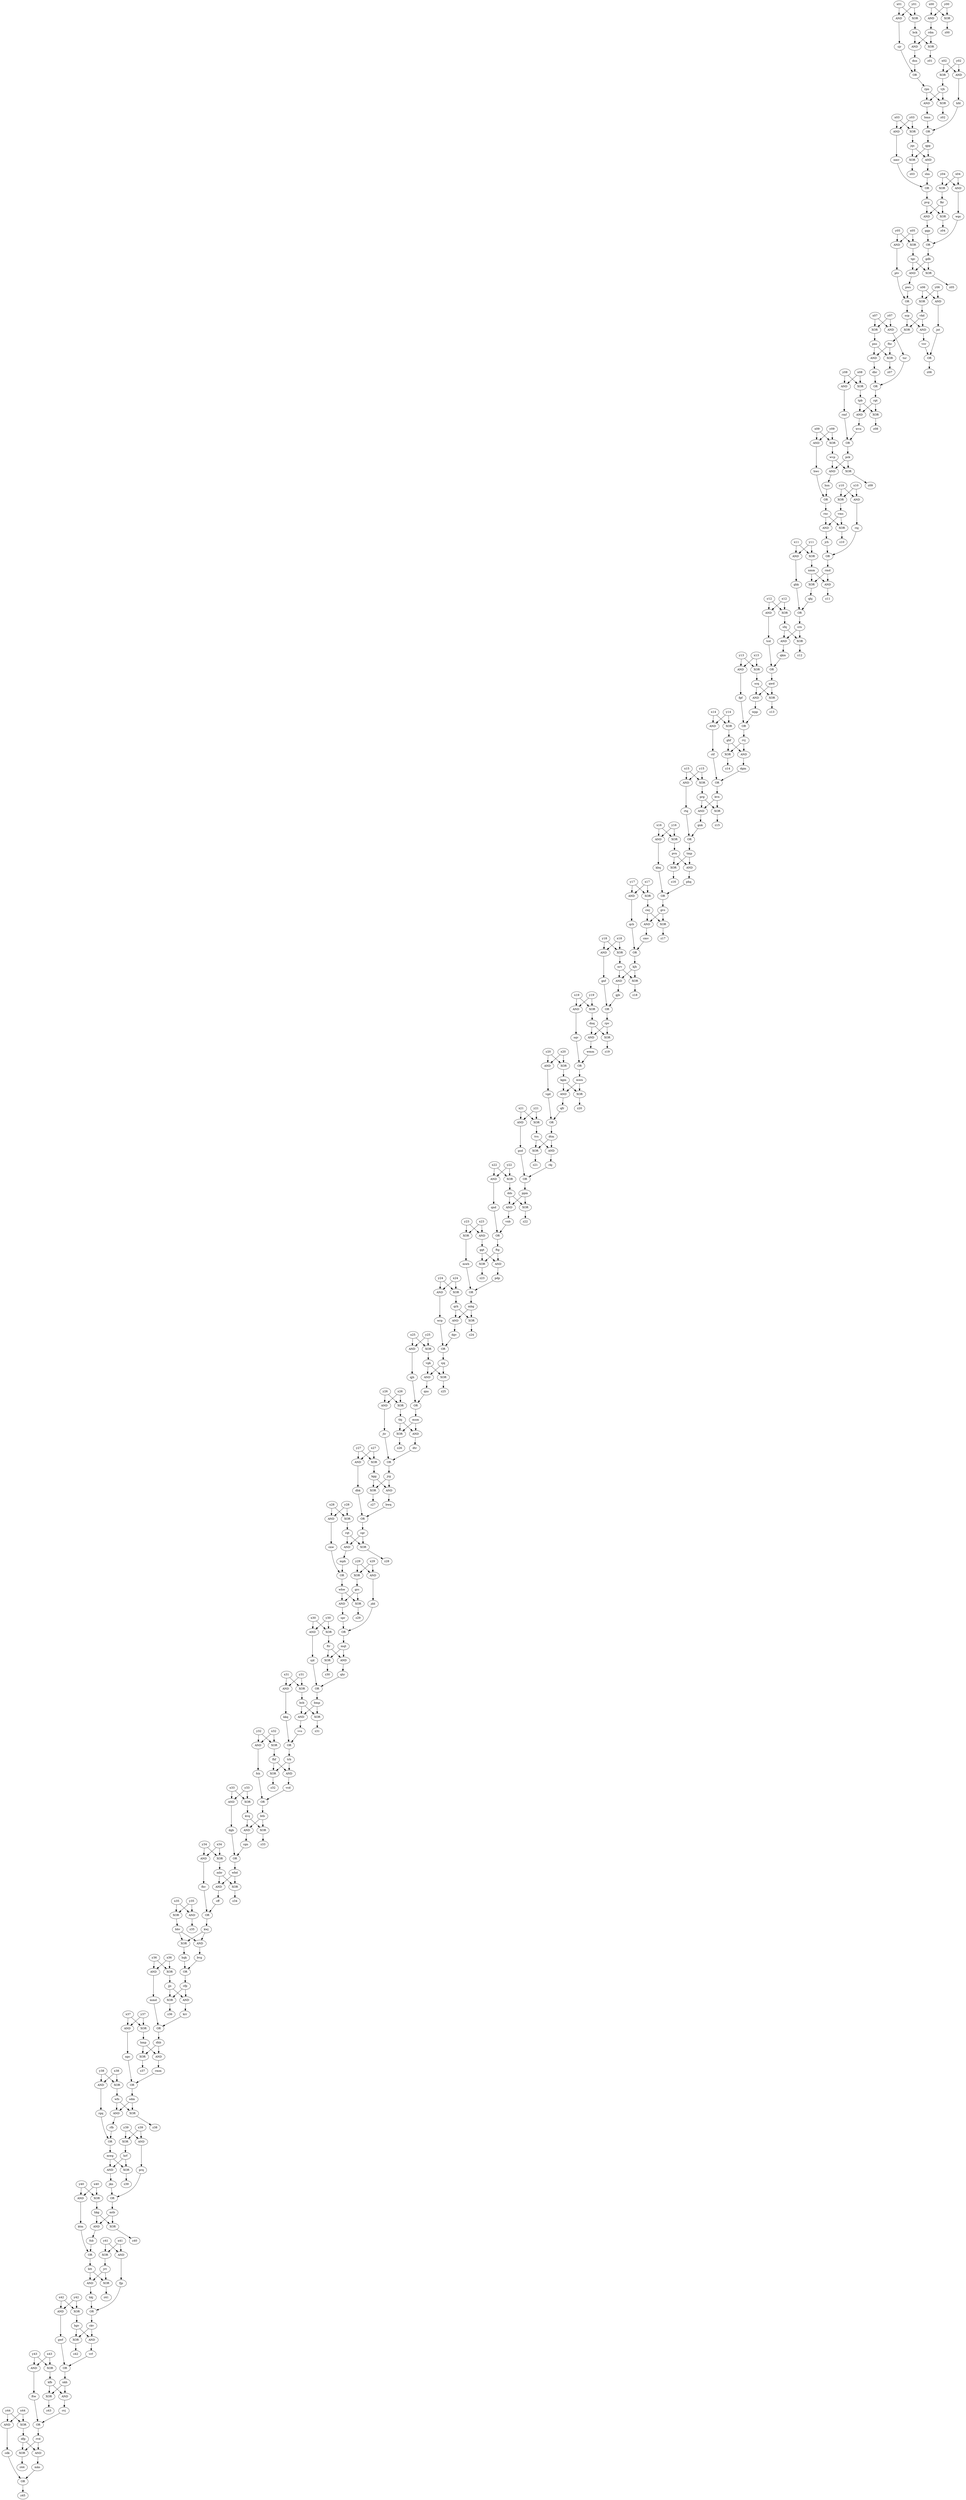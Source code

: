 digraph{
XOR0 [label = "XOR"]
y44 -> XOR0
x44 -> XOR0
XOR0 -> dfp
OR0 [label = "OR"]
shn -> OR0
nmv -> OR0
OR0 -> pvg
AND0 [label = "AND"]
hgv -> AND0
ckv -> AND0
AND0 -> vrf
AND1 [label = "AND"]
rpn -> AND1
vjh -> AND1
AND1 -> bmn
AND2 [label = "AND"]
fkr -> AND2
pvg -> AND2
AND2 -> ggp
AND3 [label = "AND"]
fhf -> AND3
trb -> AND3
AND3 -> vcd
OR1 [label = "OR"]
kkq -> OR1
vvs -> OR1
OR1 -> trb
OR2 [label = "OR"]
dgm -> OR2
ctf -> OR2
OR2 -> kvn
OR3 [label = "OR"]
phq -> OR3
kbq -> OR3
OR3 -> gvs
OR4 [label = "OR"]
sqv -> OR4
wmm -> OR4
OR4 -> mwn
AND4 [label = "AND"]
y08 -> AND4
x08 -> AND4
AND4 -> rmf
OR5 [label = "OR"]
ktm -> OR5
fsb -> OR5
OR5 -> htt
AND5 [label = "AND"]
x14 -> AND5
y14 -> AND5
AND5 -> ctf
XOR1 [label = "XOR"]
y20 -> XOR1
x20 -> XOR1
XOR1 -> kgm
OR6 [label = "OR"]
vcd -> OR6
fsh -> OR6
OR6 -> btb
XOR2 [label = "XOR"]
x22 -> XOR2
y22 -> XOR2
XOR2 -> dds
XOR3 [label = "XOR"]
y17 -> XOR3
x17 -> XOR3
XOR3 -> cwj
XOR4 [label = "XOR"]
y34 -> XOR4
x34 -> XOR4
XOR4 -> mbr
AND6 [label = "AND"]
y20 -> AND6
x20 -> AND6
AND6 -> vgd
OR7 [label = "OR"]
mks -> OR7
cdk -> OR7
OR7 -> z45
AND7 [label = "AND"]
x33 -> AND7
y33 -> AND7
AND7 -> dgb
XOR5 [label = "XOR"]
ckv -> XOR5
hgv -> XOR5
XOR5 -> z42
XOR6 [label = "XOR"]
bmp -> XOR6
bcb -> XOR6
XOR6 -> z31
XOR7 [label = "XOR"]
mwg -> XOR7
hrf -> XOR7
XOR7 -> z39
XOR8 [label = "XOR"]
y33 -> XOR8
x33 -> XOR8
XOR8 -> kvq
OR8 [label = "OR"]
cvj -> OR8
ftw -> OR8
OR8 -> rvd
AND8 [label = "AND"]
hrf -> AND8
mwg -> AND8
AND8 -> jkn
XOR9 [label = "XOR"]
y32 -> XOR9
x32 -> XOR9
XOR9 -> fhf
OR9 [label = "OR"]
rkj -> OR9
gsd -> OR9
OR9 -> ppm
XOR10 [label = "XOR"]
y40 -> XOR10
x40 -> XOR10
XOR10 -> hkg
XOR11 [label = "XOR"]
vjh -> XOR11
rpn -> XOR11
XOR11 -> z02
AND9 [label = "AND"]
kgg -> AND9
jrg -> AND9
AND9 -> bwq
AND10 [label = "AND"]
y22 -> AND10
x22 -> AND10
AND10 -> qnd
XOR12 [label = "XOR"]
dnq -> XOR12
rpv -> XOR12
XOR12 -> z19
OR10 [label = "OR"]
ghk -> OR10
qhj -> OR10
OR10 -> crn
XOR13 [label = "XOR"]
cwj -> XOR13
gvs -> XOR13
XOR13 -> z17
XOR14 [label = "XOR"]
x35 -> XOR14
y35 -> XOR14
XOR14 -> bhv
XOR15 [label = "XOR"]
y39 -> XOR15
x39 -> XOR15
XOR15 -> hrf
XOR16 [label = "XOR"]
mbr -> XOR16
wbd -> XOR16
XOR16 -> z34
AND11 [label = "AND"]
kfb -> AND11
nkh -> AND11
AND11 -> cvj
AND12 [label = "AND"]
pvn -> AND12
tmp -> AND12
AND12 -> phq
XOR17 [label = "XOR"]
kvn -> XOR17
prg -> XOR17
XOR17 -> z15
OR11 [label = "OR"]
dtr -> OR11
jtr -> OR11
OR11 -> jrg
OR12 [label = "OR"]
vsv -> OR12
jnt -> OR12
OR12 -> z06
OR13 [label = "OR"]
hkj -> OR13
fjp -> OR13
OR13 -> ckv
AND13 [label = "AND"]
y23 -> AND13
x23 -> AND13
AND13 -> ggt
AND14 [label = "AND"]
dfp -> AND14
rvd -> AND14
AND14 -> mks
XOR18 [label = "XOR"]
ftr -> XOR18
mqt -> XOR18
XOR18 -> z30
AND15 [label = "AND"]
y05 -> AND15
x05 -> AND15
AND15 -> ptv
XOR19 [label = "XOR"]
y26 -> XOR19
x26 -> XOR19
XOR19 -> tbj
AND16 [label = "AND"]
y34 -> AND16
x34 -> AND16
AND16 -> fhv
XOR20 [label = "XOR"]
x28 -> XOR20
y28 -> XOR20
XOR20 -> rqt
XOR21 [label = "XOR"]
ppm -> XOR21
dds -> XOR21
XOR21 -> z22
AND17 [label = "AND"]
whw -> AND17
grc -> AND17
AND17 -> spr
XOR22 [label = "XOR"]
jjs -> XOR22
cfp -> XOR22
XOR22 -> z36
XOR23 [label = "XOR"]
x19 -> XOR23
y19 -> XOR23
XOR23 -> dnq
OR14 [label = "OR"]
qjh -> OR14
qns -> OR14
OR14 -> msm
XOR24 [label = "XOR"]
tmp -> XOR24
pvn -> XOR24
XOR24 -> z16
XOR25 [label = "XOR"]
x08 -> XOR25
y08 -> XOR25
XOR25 -> tpb
XOR26 [label = "XOR"]
fkr -> XOR26
pvg -> XOR26
XOR26 -> z04
AND18 [label = "AND"]
tpb -> AND18
rgt -> AND18
AND18 -> wvn
XOR27 [label = "XOR"]
x21 -> XOR27
y21 -> XOR27
XOR27 -> tvs
XOR28 [label = "XOR"]
x03 -> XOR28
y03 -> XOR28
XOR28 -> jqs
XOR29 [label = "XOR"]
x02 -> XOR29
y02 -> XOR29
XOR29 -> vjh
XOR30 [label = "XOR"]
x25 -> XOR30
y25 -> XOR30
XOR30 -> vgk
OR15 [label = "OR"]
hqk -> OR15
bvg -> OR15
OR15 -> cfp
AND19 [label = "AND"]
x42 -> AND19
y42 -> AND19
AND19 -> gwf
XOR31 [label = "XOR"]
x30 -> XOR31
y30 -> XOR31
XOR31 -> ftr
XOR32 [label = "XOR"]
jrg -> XOR32
kgg -> XOR32
XOR32 -> z27
AND20 [label = "AND"]
x17 -> AND20
y17 -> AND20
AND20 -> qch
AND21 [label = "AND"]
tvs -> AND21
dtm -> AND21
AND21 -> rkj
XOR33 [label = "XOR"]
rqt -> XOR33
cgr -> XOR33
XOR33 -> z28
XOR34 [label = "XOR"]
y41 -> XOR34
x41 -> XOR34
XOR34 -> jvt
XOR35 [label = "XOR"]
y12 -> XOR35
x12 -> XOR35
XOR35 -> sfq
OR16 [label = "OR"]
gnf -> OR16
gjb -> OR16
OR16 -> rpv
XOR36 [label = "XOR"]
y29 -> XOR36
x29 -> XOR36
XOR36 -> grc
XOR37 [label = "XOR"]
bck -> XOR37
rdm -> XOR37
XOR37 -> z01
AND22 [label = "AND"]
y26 -> AND22
x26 -> AND22
AND22 -> jtr
XOR38 [label = "XOR"]
x15 -> XOR38
y15 -> XOR38
XOR38 -> prg
OR17 [label = "OR"]
hwc -> OR17
hsn -> OR17
OR17 -> rnc
XOR39 [label = "XOR"]
y36 -> XOR39
x36 -> XOR39
XOR39 -> jjs
OR18 [label = "OR"]
rgq -> OR18
rfb -> OR18
OR18 -> mwg
XOR40 [label = "XOR"]
y27 -> XOR40
x27 -> XOR40
XOR40 -> kgg
XOR41 [label = "XOR"]
sdm -> XOR41
wfs -> XOR41
XOR41 -> z38
OR19 [label = "OR"]
dgb -> OR19
cgn -> OR19
OR19 -> wbd
OR20 [label = "OR"]
jrh -> OR20
rnj -> OR20
OR20 -> rmd
OR21 [label = "OR"]
tcd -> OR21
qkm -> OR21
OR21 -> qwd
XOR42 [label = "XOR"]
x37 -> XOR42
y37 -> XOR42
XOR42 -> hmp
AND23 [label = "AND"]
rmd -> AND23
nmm -> AND23
AND23 -> z11
OR22 [label = "OR"]
cjr -> OR22
dsn -> OR22
OR22 -> rpn
AND24 [label = "AND"]
x09 -> AND24
y09 -> AND24
AND24 -> hwc
XOR43 [label = "XOR"]
y14 -> XOR43
x14 -> XOR43
XOR43 -> ghf
AND25 [label = "AND"]
htt -> AND25
jvt -> AND25
AND25 -> hkj
XOR44 [label = "XOR"]
x00 -> XOR44
y00 -> XOR44
XOR44 -> z00
XOR45 [label = "XOR"]
gdb -> XOR45
tgc -> XOR45
XOR45 -> z05
XOR46 [label = "XOR"]
dhb -> XOR46
hmp -> XOR46
XOR46 -> z37
AND26 [label = "AND"]
gdb -> AND26
tgc -> AND26
AND26 -> pws
XOR47 [label = "XOR"]
qwd -> XOR47
scq -> XOR47
XOR47 -> z13
AND27 [label = "AND"]
sfq -> AND27
crn -> AND27
AND27 -> qkm
AND28 [label = "AND"]
y21 -> AND28
x21 -> AND28
AND28 -> gsd
AND29 [label = "AND"]
wvp -> AND29
pck -> AND29
AND29 -> hsn
AND30 [label = "AND"]
x06 -> AND30
y06 -> AND30
AND30 -> jnt
XOR48 [label = "XOR"]
btb -> XOR48
kvq -> XOR48
XOR48 -> z33
XOR49 [label = "XOR"]
x31 -> XOR49
y31 -> XOR49
XOR49 -> bcb
AND31 [label = "AND"]
y13 -> AND31
x13 -> AND31
AND31 -> fpf
AND32 [label = "AND"]
kgm -> AND32
mwn -> AND32
AND32 -> qfr
OR23 [label = "OR"]
cff -> OR23
fhv -> OR23
OR23 -> kwj
OR24 [label = "OR"]
cmv -> OR24
qch -> OR24
OR24 -> kjh
AND33 [label = "AND"]
y41 -> AND33
x41 -> AND33
AND33 -> fjp
AND34 [label = "AND"]
rdm -> AND34
bck -> AND34
AND34 -> dsn
OR25 [label = "OR"]
rmm -> OR25
npc -> OR25
OR25 -> sdm
AND35 [label = "AND"]
y03 -> AND35
x03 -> AND35
AND35 -> nmv
XOR50 [label = "XOR"]
fhf -> XOR50
trb -> XOR50
XOR50 -> z32
AND36 [label = "AND"]
y40 -> AND36
x40 -> AND36
AND36 -> ktm
AND37 [label = "AND"]
x11 -> AND37
y11 -> AND37
AND37 -> ghk
OR26 [label = "OR"]
jdd -> OR26
spr -> OR26
OR26 -> mqt
XOR51 [label = "XOR"]
dtm -> XOR51
tvs -> XOR51
XOR51 -> z21
XOR52 [label = "XOR"]
msm -> XOR52
tbj -> XOR52
XOR52 -> z26
AND38 [label = "AND"]
hkg -> AND38
mtb -> AND38
AND38 -> fsb
OR27 [label = "OR"]
wpp -> OR27
fpf -> OR27
OR27 -> rvj
XOR53 [label = "XOR"]
vgk -> XOR53
sjq -> XOR53
XOR53 -> z25
XOR54 [label = "XOR"]
x01 -> XOR54
y01 -> XOR54
XOR54 -> bck
XOR55 [label = "XOR"]
nkh -> XOR55
kfb -> XOR55
XOR55 -> z43
OR28 [label = "OR"]
hfd -> OR28
bmn -> OR28
OR28 -> qpp
XOR56 [label = "XOR"]
x16 -> XOR56
y16 -> XOR56
XOR56 -> pvn
AND39 [label = "AND"]
x01 -> AND39
y01 -> AND39
AND39 -> cjr
AND40 [label = "AND"]
scp -> AND40
vkd -> AND40
AND40 -> vsv
AND41 [label = "AND"]
pns -> AND41
fhc -> AND41
AND41 -> dbr
AND42 [label = "AND"]
msm -> AND42
tbj -> AND42
AND42 -> dtr
AND43 [label = "AND"]
nrv -> AND43
kjh -> AND43
AND43 -> gjb
AND44 [label = "AND"]
ggt -> AND44
ftg -> AND44
AND44 -> pdp
AND45 [label = "AND"]
y38 -> AND45
x38 -> AND45
AND45 -> rgq
XOR57 [label = "XOR"]
rnc -> XOR57
vms -> XOR57
XOR57 -> z10
AND46 [label = "AND"]
y44 -> AND46
x44 -> AND46
AND46 -> cdk
AND47 [label = "AND"]
y10 -> AND47
x10 -> AND47
AND47 -> rnj
OR29 [label = "OR"]
ggp -> OR29
wgc -> OR29
OR29 -> gdb
OR30 [label = "OR"]
vnb -> OR30
qnd -> OR30
OR30 -> ftg
AND48 [label = "AND"]
y37 -> AND48
x37 -> AND48
AND48 -> npc
AND49 [label = "AND"]
dds -> AND49
ppm -> AND49
AND49 -> vnb
AND50 [label = "AND"]
cfp -> AND50
jjs -> AND50
AND50 -> krr
AND51 [label = "AND"]
y32 -> AND51
x32 -> AND51
AND51 -> fsh
AND52 [label = "AND"]
mqt -> AND52
ftr -> AND52
AND52 -> qhr
XOR58 [label = "XOR"]
y23 -> XOR58
x23 -> XOR58
XOR58 -> mwh
XOR59 [label = "XOR"]
y18 -> XOR59
x18 -> XOR59
XOR59 -> nrv
AND53 [label = "AND"]
sjq -> AND53
vgk -> AND53
AND53 -> qns
AND54 [label = "AND"]
y19 -> AND54
x19 -> AND54
AND54 -> sqv
OR31 [label = "OR"]
gwf -> OR31
vrf -> OR31
OR31 -> nkh
AND55 [label = "AND"]
x39 -> AND55
y39 -> AND55
AND55 -> prq
XOR60 [label = "XOR"]
y09 -> XOR60
x09 -> XOR60
XOR60 -> wvp
XOR61 [label = "XOR"]
mtb -> XOR61
hkg -> XOR61
XOR61 -> z40
XOR62 [label = "XOR"]
rmd -> XOR62
nmm -> XOR62
XOR62 -> qhj
XOR63 [label = "XOR"]
x06 -> XOR63
y06 -> XOR63
XOR63 -> vkd
AND56 [label = "AND"]
gvs -> AND56
cwj -> AND56
AND56 -> cmv
XOR64 [label = "XOR"]
nrv -> XOR64
kjh -> XOR64
XOR64 -> z18
AND57 [label = "AND"]
y29 -> AND57
x29 -> AND57
AND57 -> jdd
XOR65 [label = "XOR"]
rgt -> XOR65
tpb -> XOR65
XOR65 -> z08
AND58 [label = "AND"]
qpp -> AND58
jqs -> AND58
AND58 -> shn
XOR66 [label = "XOR"]
htt -> XOR66
jvt -> XOR66
XOR66 -> z41
XOR67 [label = "XOR"]
dfp -> XOR67
rvd -> XOR67
XOR67 -> z44
AND59 [label = "AND"]
y43 -> AND59
x43 -> AND59
AND59 -> ftw
AND60 [label = "AND"]
y30 -> AND60
x30 -> AND60
AND60 -> sjd
XOR68 [label = "XOR"]
qrh -> XOR68
mbg -> XOR68
XOR68 -> z24
XOR69 [label = "XOR"]
pck -> XOR69
wvp -> XOR69
XOR69 -> z09
XOR70 [label = "XOR"]
grc -> XOR70
whw -> XOR70
XOR70 -> z29
AND61 [label = "AND"]
x27 -> AND61
y27 -> AND61
AND61 -> dbk
OR32 [label = "OR"]
mmd -> OR32
krr -> OR32
OR32 -> dhb
XOR71 [label = "XOR"]
sfq -> XOR71
crn -> XOR71
XOR71 -> z12
AND62 [label = "AND"]
y04 -> AND62
x04 -> AND62
AND62 -> wgc
XOR72 [label = "XOR"]
y38 -> XOR72
x38 -> XOR72
XOR72 -> wfs
XOR73 [label = "XOR"]
y04 -> XOR73
x04 -> XOR73
XOR73 -> fkr
OR33 [label = "OR"]
sjd -> OR33
qhr -> OR33
OR33 -> bmp
XOR74 [label = "XOR"]
ggt -> XOR74
ftg -> XOR74
XOR74 -> z23
XOR75 [label = "XOR"]
x05 -> XOR75
y05 -> XOR75
XOR75 -> tgc
AND63 [label = "AND"]
y02 -> AND63
x02 -> AND63
AND63 -> hfd
XOR76 [label = "XOR"]
mwn -> XOR76
kgm -> XOR76
XOR76 -> z20
OR34 [label = "OR"]
dbr -> OR34
tsr -> OR34
OR34 -> rgt
XOR77 [label = "XOR"]
x07 -> XOR77
y07 -> XOR77
XOR77 -> pns
OR35 [label = "OR"]
qfr -> OR35
vgd -> OR35
OR35 -> dtm
AND64 [label = "AND"]
y18 -> AND64
x18 -> AND64
AND64 -> gnf
AND65 [label = "AND"]
x15 -> AND65
y15 -> AND65
AND65 -> rtq
AND66 [label = "AND"]
dnq -> AND66
rpv -> AND66
AND66 -> wmm
OR36 [label = "OR"]
gnk -> OR36
rtq -> OR36
OR36 -> tmp
AND67 [label = "AND"]
y35 -> AND67
x35 -> AND67
AND67 -> z35
AND68 [label = "AND"]
x07 -> AND68
y07 -> AND68
AND68 -> tsr
AND69 [label = "AND"]
rvj -> AND69
ghf -> AND69
AND69 -> dgm
AND70 [label = "AND"]
x25 -> AND70
y25 -> AND70
AND70 -> qjh
AND71 [label = "AND"]
kvq -> AND71
btb -> AND71
AND71 -> cgn
XOR78 [label = "XOR"]
kwj -> XOR78
bhv -> XOR78
XOR78 -> hqk
OR37 [label = "OR"]
jkn -> OR37
prq -> OR37
OR37 -> mtb
AND72 [label = "AND"]
qwd -> AND72
scq -> AND72
AND72 -> wpp
XOR79 [label = "XOR"]
y24 -> XOR79
x24 -> XOR79
XOR79 -> qrh
AND73 [label = "AND"]
prg -> AND73
kvn -> AND73
AND73 -> gnk
AND74 [label = "AND"]
y28 -> AND74
x28 -> AND74
AND74 -> cnw
XOR80 [label = "XOR"]
x13 -> XOR80
y13 -> XOR80
XOR80 -> scq
OR38 [label = "OR"]
wrp -> OR38
dgv -> OR38
OR38 -> sjq
XOR81 [label = "XOR"]
vkd -> XOR81
scp -> XOR81
XOR81 -> fhc
OR39 [label = "OR"]
mwh -> OR39
pdp -> OR39
OR39 -> mbg
AND75 [label = "AND"]
y00 -> AND75
x00 -> AND75
AND75 -> rdm
XOR82 [label = "XOR"]
ghf -> XOR82
rvj -> XOR82
XOR82 -> z14
XOR83 [label = "XOR"]
y11 -> XOR83
x11 -> XOR83
XOR83 -> nmm
AND76 [label = "AND"]
bhv -> AND76
kwj -> AND76
AND76 -> bvg
OR40 [label = "OR"]
dbk -> OR40
bwq -> OR40
OR40 -> cgr
AND77 [label = "AND"]
bmp -> AND77
bcb -> AND77
AND77 -> vvs
XOR84 [label = "XOR"]
fhc -> XOR84
pns -> XOR84
XOR84 -> z07
XOR85 [label = "XOR"]
y10 -> XOR85
x10 -> XOR85
XOR85 -> vms
AND78 [label = "AND"]
y16 -> AND78
x16 -> AND78
AND78 -> kbq
XOR86 [label = "XOR"]
y42 -> XOR86
x42 -> XOR86
XOR86 -> hgv
AND79 [label = "AND"]
rnc -> AND79
vms -> AND79
AND79 -> jrh
AND80 [label = "AND"]
x36 -> AND80
y36 -> AND80
AND80 -> mmd
AND81 [label = "AND"]
wfs -> AND81
sdm -> AND81
AND81 -> rfb
XOR87 [label = "XOR"]
x43 -> XOR87
y43 -> XOR87
XOR87 -> kfb
AND82 [label = "AND"]
rqt -> AND82
cgr -> AND82
AND82 -> mph
AND83 [label = "AND"]
y31 -> AND83
x31 -> AND83
AND83 -> kkq
AND84 [label = "AND"]
x12 -> AND84
y12 -> AND84
AND84 -> tcd
AND85 [label = "AND"]
x24 -> AND85
y24 -> AND85
AND85 -> wrp
OR41 [label = "OR"]
ptv -> OR41
pws -> OR41
OR41 -> scp
AND86 [label = "AND"]
mbg -> AND86
qrh -> AND86
AND86 -> dgv
AND87 [label = "AND"]
hmp -> AND87
dhb -> AND87
AND87 -> rmm
OR42 [label = "OR"]
wvn -> OR42
rmf -> OR42
OR42 -> pck
OR43 [label = "OR"]
cnw -> OR43
mph -> OR43
OR43 -> whw
AND88 [label = "AND"]
wbd -> AND88
mbr -> AND88
AND88 -> cff
XOR88 [label = "XOR"]
jqs -> XOR88
qpp -> XOR88
XOR88 -> z03
}
